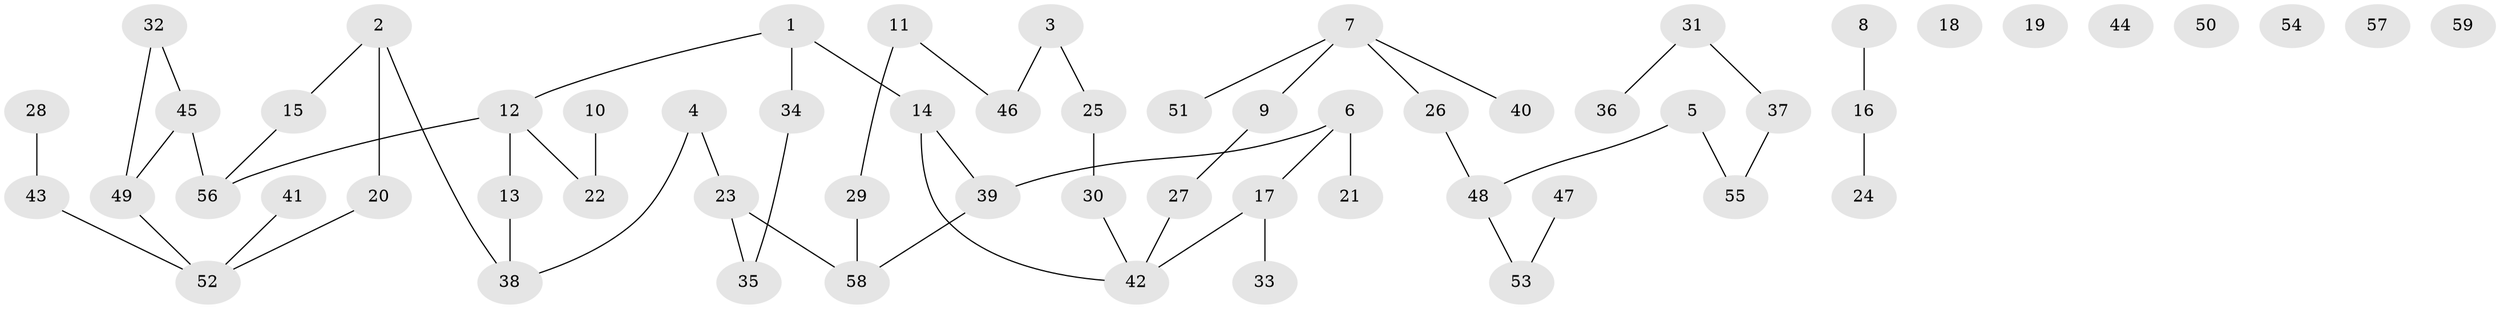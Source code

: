 // coarse degree distribution, {0: 0.27586206896551724, 1: 0.20689655172413793, 2: 0.3448275862068966, 3: 0.06896551724137931, 4: 0.034482758620689655, 5: 0.06896551724137931}
// Generated by graph-tools (version 1.1) at 2025/42/03/04/25 21:42:30]
// undirected, 59 vertices, 57 edges
graph export_dot {
graph [start="1"]
  node [color=gray90,style=filled];
  1;
  2;
  3;
  4;
  5;
  6;
  7;
  8;
  9;
  10;
  11;
  12;
  13;
  14;
  15;
  16;
  17;
  18;
  19;
  20;
  21;
  22;
  23;
  24;
  25;
  26;
  27;
  28;
  29;
  30;
  31;
  32;
  33;
  34;
  35;
  36;
  37;
  38;
  39;
  40;
  41;
  42;
  43;
  44;
  45;
  46;
  47;
  48;
  49;
  50;
  51;
  52;
  53;
  54;
  55;
  56;
  57;
  58;
  59;
  1 -- 12;
  1 -- 14;
  1 -- 34;
  2 -- 15;
  2 -- 20;
  2 -- 38;
  3 -- 25;
  3 -- 46;
  4 -- 23;
  4 -- 38;
  5 -- 48;
  5 -- 55;
  6 -- 17;
  6 -- 21;
  6 -- 39;
  7 -- 9;
  7 -- 26;
  7 -- 40;
  7 -- 51;
  8 -- 16;
  9 -- 27;
  10 -- 22;
  11 -- 29;
  11 -- 46;
  12 -- 13;
  12 -- 22;
  12 -- 56;
  13 -- 38;
  14 -- 39;
  14 -- 42;
  15 -- 56;
  16 -- 24;
  17 -- 33;
  17 -- 42;
  20 -- 52;
  23 -- 35;
  23 -- 58;
  25 -- 30;
  26 -- 48;
  27 -- 42;
  28 -- 43;
  29 -- 58;
  30 -- 42;
  31 -- 36;
  31 -- 37;
  32 -- 45;
  32 -- 49;
  34 -- 35;
  37 -- 55;
  39 -- 58;
  41 -- 52;
  43 -- 52;
  45 -- 49;
  45 -- 56;
  47 -- 53;
  48 -- 53;
  49 -- 52;
}
